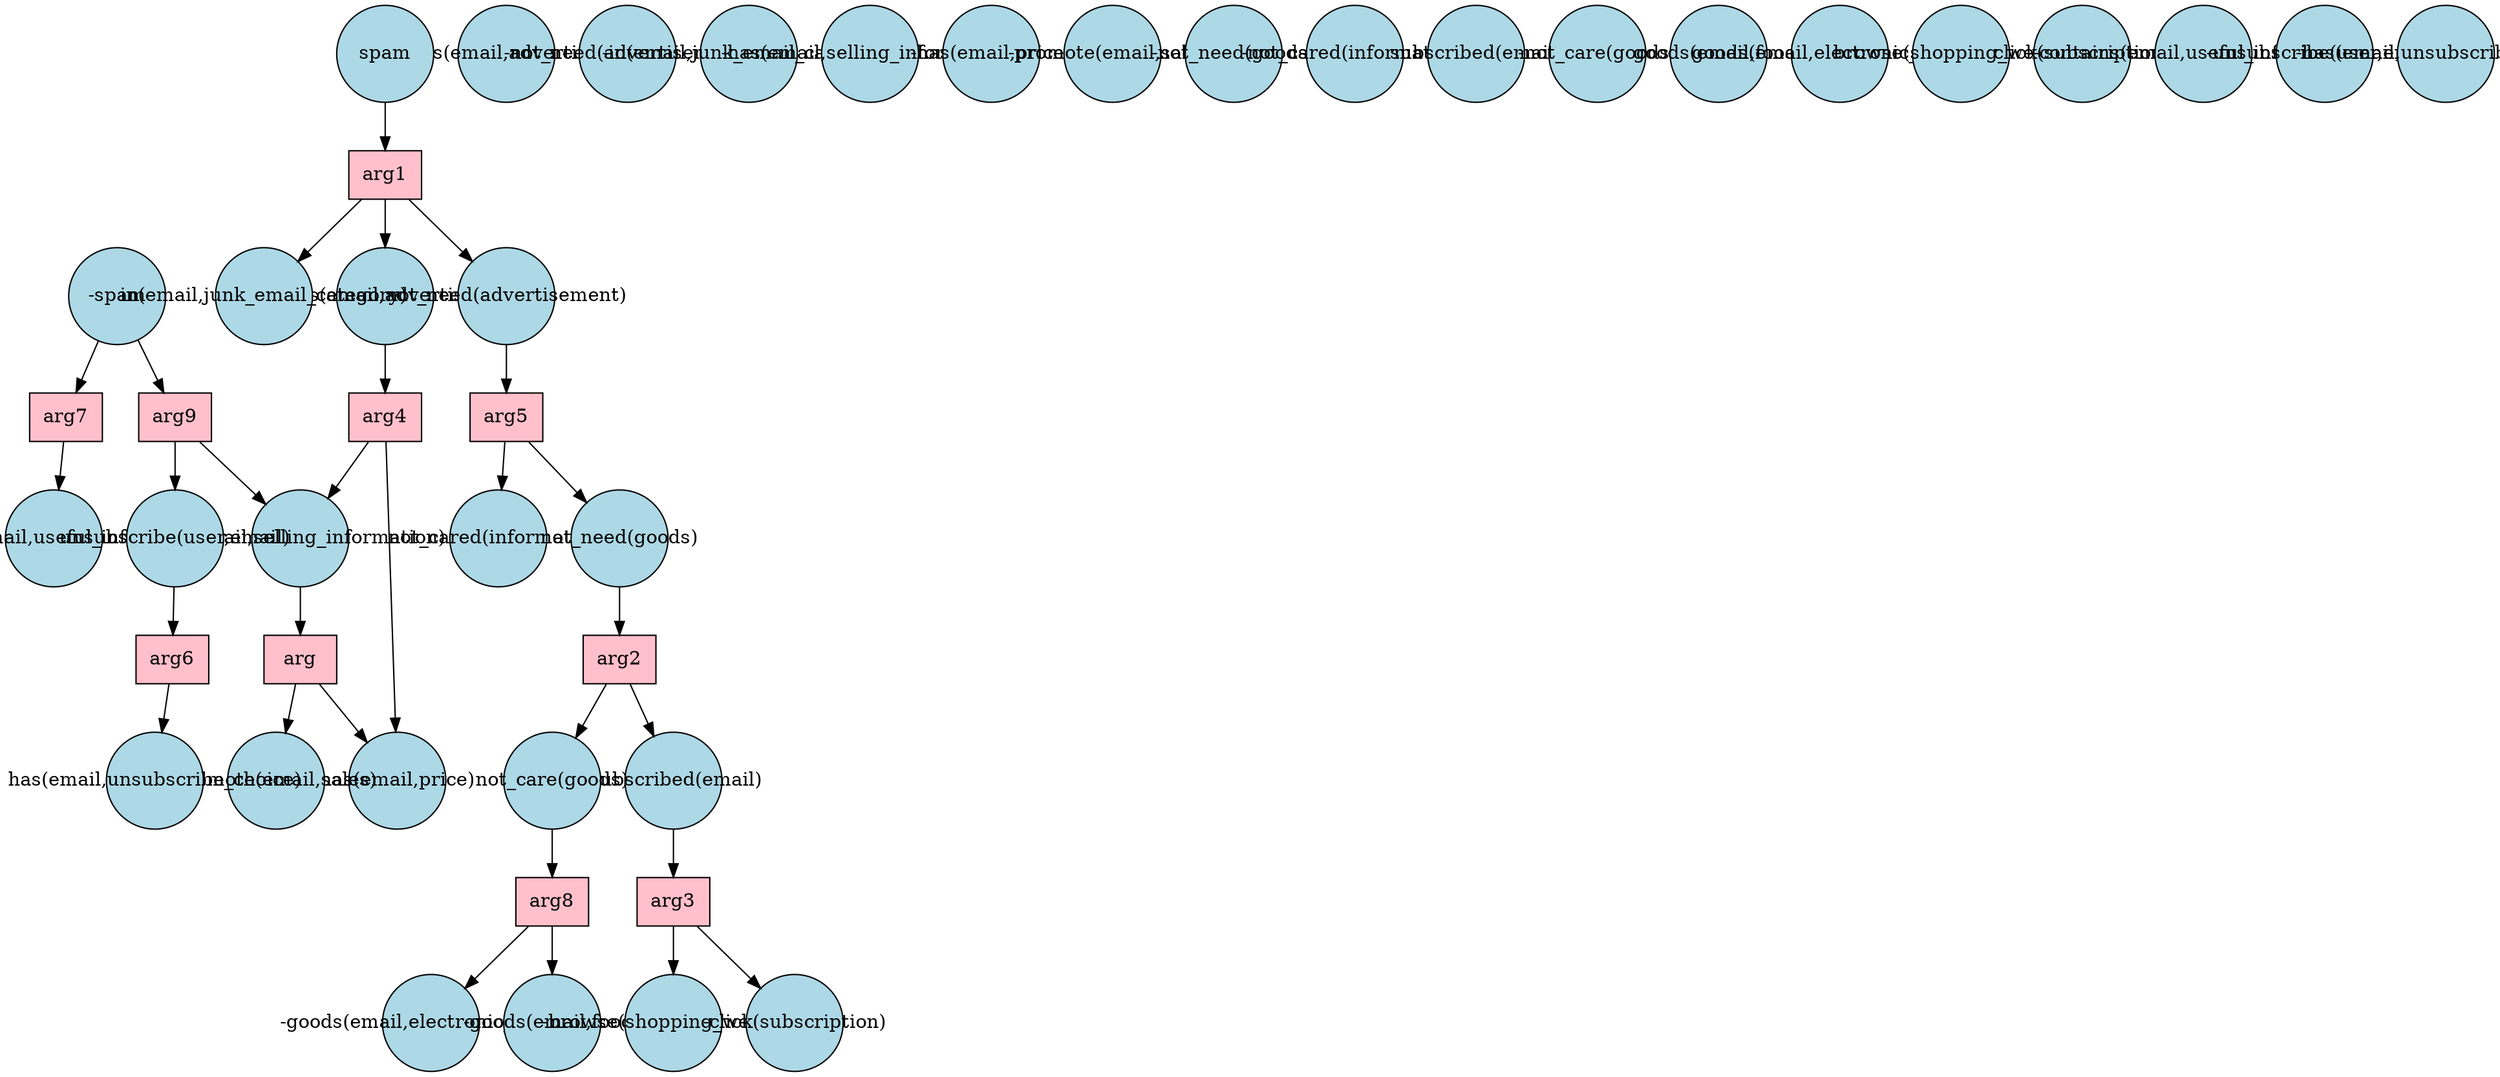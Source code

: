 digraph G{ 
"-spam" [color="black", fillcolor="lightblue", fixedsize=true, width=1  shape="circle", style="filled"]; 
"-contains(email,advertisement)" [color="black", fillcolor="lightblue", fixedsize=true, width=1  shape="circle", style="filled"]; 
"-not_need(advertisement)" [color="black", fillcolor="lightblue", fixedsize=true, width=1  shape="circle", style="filled"]; 
"-in(email,junk_email_category)" [color="black", fillcolor="lightblue", fixedsize=true, width=1  shape="circle", style="filled"]; 
arg1 [color="black", fillcolor="pink", width=.75, shape=box, style="filled"]; 
"spam" [color="black", fillcolor="lightblue", fixedsize=true, width=1  shape="circle", style="filled"]; 
"contains(email,advertisement)" [color="black", fillcolor="lightblue", fixedsize=true, width=1  shape="circle", style="filled"]; 
"in(email,junk_email_category)" [color="black", fillcolor="lightblue", fixedsize=true, width=1  shape="circle", style="filled"]; 
"not_need(advertisement)" [color="black", fillcolor="lightblue", fixedsize=true, width=1  shape="circle", style="filled"]; 
"-has(email,selling_information)" [color="black", fillcolor="lightblue", fixedsize=true, width=1  shape="circle", style="filled"]; 
"-has(email,price)" [color="black", fillcolor="lightblue", fixedsize=true, width=1  shape="circle", style="filled"]; 
arg4 [color="black", fillcolor="pink", width=.75, shape=box, style="filled"]; 
"has(email,price)" [color="black", fillcolor="lightblue", fixedsize=true, width=1  shape="circle", style="filled"]; 
"has(email,selling_information)" [color="black", fillcolor="lightblue", fixedsize=true, width=1  shape="circle", style="filled"]; 
"-promote(email,sales)" [color="black", fillcolor="lightblue", fixedsize=true, width=1  shape="circle", style="filled"]; 
arg [color="black", fillcolor="pink", width=.75, shape=box, style="filled"]; 
"promote(email,sales)" [color="black", fillcolor="lightblue", fixedsize=true, width=1  shape="circle", style="filled"]; 
"-not_need(goods)" [color="black", fillcolor="lightblue", fixedsize=true, width=1  shape="circle", style="filled"]; 
"-not_cared(information)" [color="black", fillcolor="lightblue", fixedsize=true, width=1  shape="circle", style="filled"]; 
arg5 [color="black", fillcolor="pink", width=.75, shape=box, style="filled"]; 
"not_cared(information)" [color="black", fillcolor="lightblue", fixedsize=true, width=1  shape="circle", style="filled"]; 
"not_need(goods)" [color="black", fillcolor="lightblue", fixedsize=true, width=1  shape="circle", style="filled"]; 
"subscribed(email)" [color="black", fillcolor="lightblue", fixedsize=true, width=1  shape="circle", style="filled"]; 
"-not_care(goods)" [color="black", fillcolor="lightblue", fixedsize=true, width=1  shape="circle", style="filled"]; 
arg2 [color="black", fillcolor="pink", width=.75, shape=box, style="filled"]; 
"-subscribed(email)" [color="black", fillcolor="lightblue", fixedsize=true, width=1  shape="circle", style="filled"]; 
"not_care(goods)" [color="black", fillcolor="lightblue", fixedsize=true, width=1  shape="circle", style="filled"]; 
"goods(email,food)" [color="black", fillcolor="lightblue", fixedsize=true, width=1  shape="circle", style="filled"]; 
"goods(email,electronic_device)" [color="black", fillcolor="lightblue", fixedsize=true, width=1  shape="circle", style="filled"]; 
arg8 [color="black", fillcolor="pink", width=.75, shape=box, style="filled"]; 
"-goods(email,electronic_device)" [color="black", fillcolor="lightblue", fixedsize=true, width=1  shape="circle", style="filled"]; 
"-goods(email,food)" [color="black", fillcolor="lightblue", fixedsize=true, width=1  shape="circle", style="filled"]; 
"browse(shopping_website)" [color="black", fillcolor="lightblue", fixedsize=true, width=1  shape="circle", style="filled"]; 
"click(subscription)" [color="black", fillcolor="lightblue", fixedsize=true, width=1  shape="circle", style="filled"]; 
arg3 [color="black", fillcolor="pink", width=.75, shape=box, style="filled"]; 
"-browse(shopping_website)" [color="black", fillcolor="lightblue", fixedsize=true, width=1  shape="circle", style="filled"]; 
"-click(subscription)" [color="black", fillcolor="lightblue", fixedsize=true, width=1  shape="circle", style="filled"]; 
"-contains(email,useful_information)" [color="black", fillcolor="lightblue", fixedsize=true, width=1  shape="circle", style="filled"]; 
arg7 [color="black", fillcolor="pink", width=.75, shape=box, style="filled"]; 
"contains(email,useful_information)" [color="black", fillcolor="lightblue", fixedsize=true, width=1  shape="circle", style="filled"]; 
"-unsubscribe(user,email)" [color="black", fillcolor="lightblue", fixedsize=true, width=1  shape="circle", style="filled"]; 
arg9 [color="black", fillcolor="pink", width=.75, shape=box, style="filled"]; 
"unsubscribe(user,email)" [color="black", fillcolor="lightblue", fixedsize=true, width=1  shape="circle", style="filled"]; 
"-has(email,unsubscribe_choice)" [color="black", fillcolor="lightblue", fixedsize=true, width=1  shape="circle", style="filled"]; 
arg6 [color="black", fillcolor="pink", width=.75, shape=box, style="filled"]; 
"has(email,unsubscribe_choice)" [color="black", fillcolor="lightblue", fixedsize=true, width=1  shape="circle", style="filled"]; 
"spam" -> "arg1" ; 
"arg1" -> "contains(email,advertisement)" ; 
"arg1" -> "in(email,junk_email_category)" ; 
"arg1" -> "not_need(advertisement)" ; 
"contains(email,advertisement)" -> "arg4" ; 
"arg4" -> "has(email,price)" ; 
"arg4" -> "has(email,selling_information)" ; 
"has(email,selling_information)" -> "arg" ; 
"arg" -> "has(email,price)" ; 
"arg" -> "promote(email,sales)" ; 
"not_need(advertisement)" -> "arg5" ; 
"arg5" -> "not_cared(information)" ; 
"arg5" -> "not_need(goods)" ; 
"not_need(goods)" -> "arg2" ; 
"arg2" -> "-subscribed(email)" ; 
"arg2" -> "not_care(goods)" ; 
"not_care(goods)" -> "arg8" ; 
"arg8" -> "-goods(email,electronic_device)" ; 
"arg8" -> "-goods(email,food)" ; 
"-subscribed(email)" -> "arg3" ; 
"arg3" -> "-browse(shopping_website)" ; 
"arg3" -> "-click(subscription)" ; 
"-spam" -> "arg7" ; 
"arg7" -> "contains(email,useful_information)" ; 
"-spam" -> "arg9" ; 
"arg9" -> "has(email,selling_information)" ; 
"arg9" -> "unsubscribe(user,email)" ; 
"unsubscribe(user,email)" -> "arg6" ; 
"arg6" -> "has(email,unsubscribe_choice)" ; 
}
